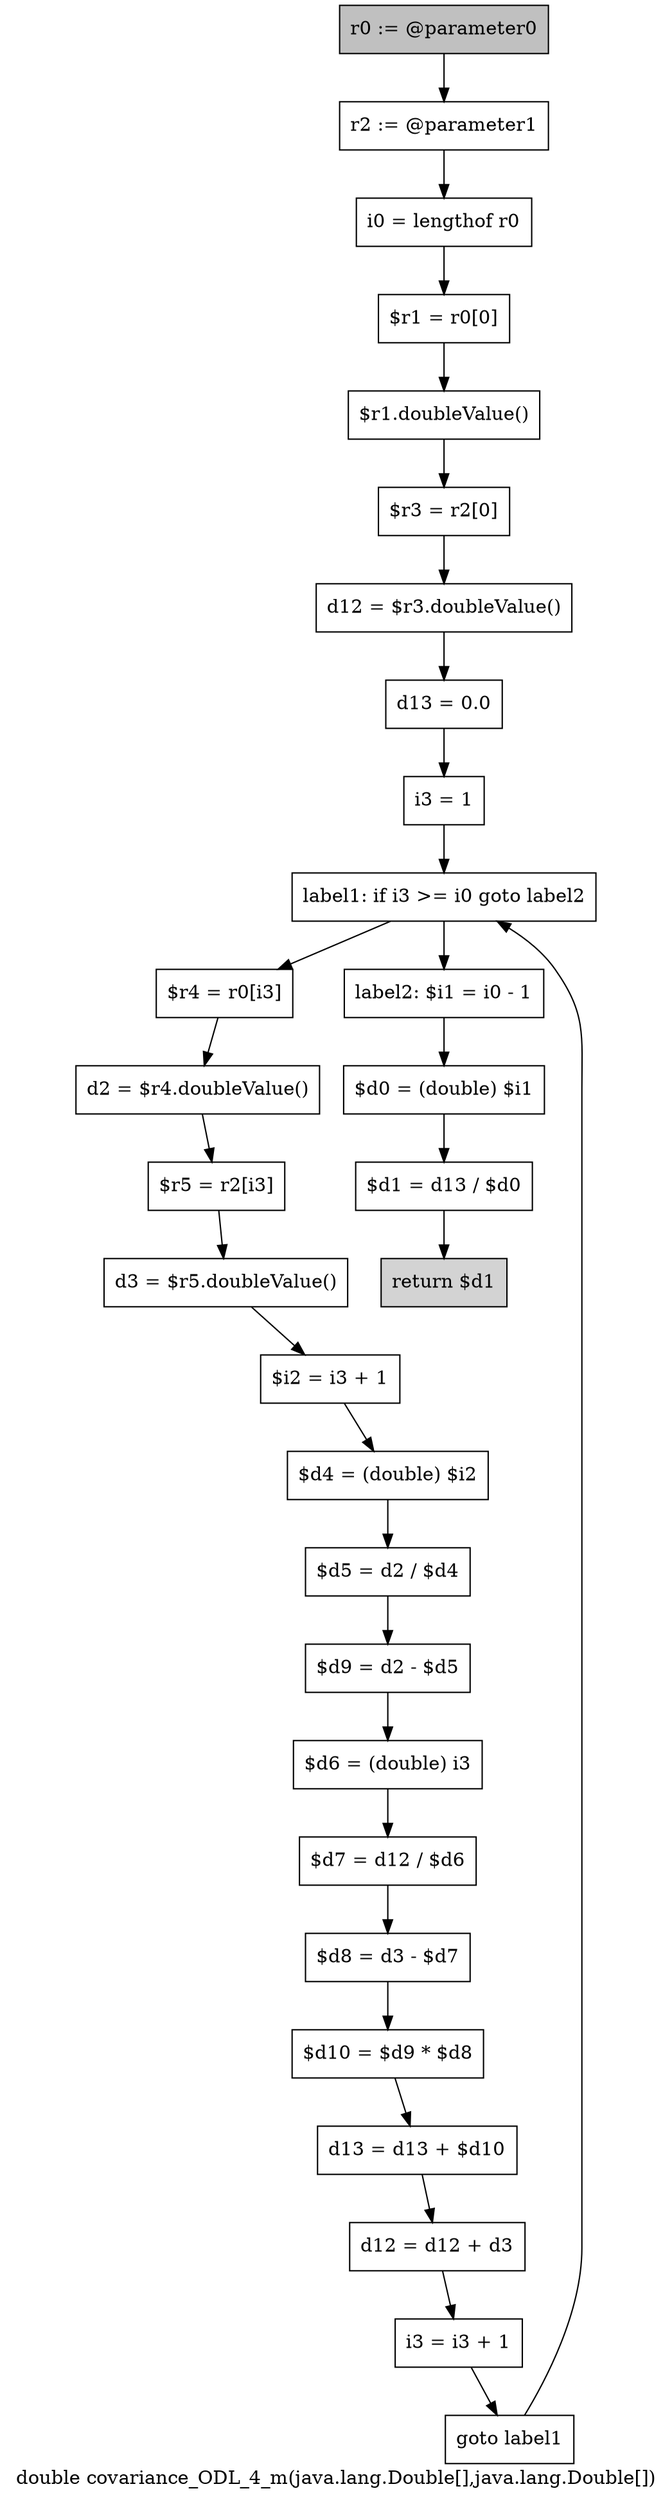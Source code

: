 digraph "double covariance_ODL_4_m(java.lang.Double[],java.lang.Double[])" {
    label="double covariance_ODL_4_m(java.lang.Double[],java.lang.Double[])";
    node [shape=box];
    "0" [style=filled,fillcolor=gray,label="r0 := @parameter0",];
    "1" [label="r2 := @parameter1",];
    "0"->"1";
    "2" [label="i0 = lengthof r0",];
    "1"->"2";
    "3" [label="$r1 = r0[0]",];
    "2"->"3";
    "4" [label="$r1.doubleValue()",];
    "3"->"4";
    "5" [label="$r3 = r2[0]",];
    "4"->"5";
    "6" [label="d12 = $r3.doubleValue()",];
    "5"->"6";
    "7" [label="d13 = 0.0",];
    "6"->"7";
    "8" [label="i3 = 1",];
    "7"->"8";
    "9" [label="label1: if i3 >= i0 goto label2",];
    "8"->"9";
    "10" [label="$r4 = r0[i3]",];
    "9"->"10";
    "26" [label="label2: $i1 = i0 - 1",];
    "9"->"26";
    "11" [label="d2 = $r4.doubleValue()",];
    "10"->"11";
    "12" [label="$r5 = r2[i3]",];
    "11"->"12";
    "13" [label="d3 = $r5.doubleValue()",];
    "12"->"13";
    "14" [label="$i2 = i3 + 1",];
    "13"->"14";
    "15" [label="$d4 = (double) $i2",];
    "14"->"15";
    "16" [label="$d5 = d2 / $d4",];
    "15"->"16";
    "17" [label="$d9 = d2 - $d5",];
    "16"->"17";
    "18" [label="$d6 = (double) i3",];
    "17"->"18";
    "19" [label="$d7 = d12 / $d6",];
    "18"->"19";
    "20" [label="$d8 = d3 - $d7",];
    "19"->"20";
    "21" [label="$d10 = $d9 * $d8",];
    "20"->"21";
    "22" [label="d13 = d13 + $d10",];
    "21"->"22";
    "23" [label="d12 = d12 + d3",];
    "22"->"23";
    "24" [label="i3 = i3 + 1",];
    "23"->"24";
    "25" [label="goto label1",];
    "24"->"25";
    "25"->"9";
    "27" [label="$d0 = (double) $i1",];
    "26"->"27";
    "28" [label="$d1 = d13 / $d0",];
    "27"->"28";
    "29" [style=filled,fillcolor=lightgray,label="return $d1",];
    "28"->"29";
}
